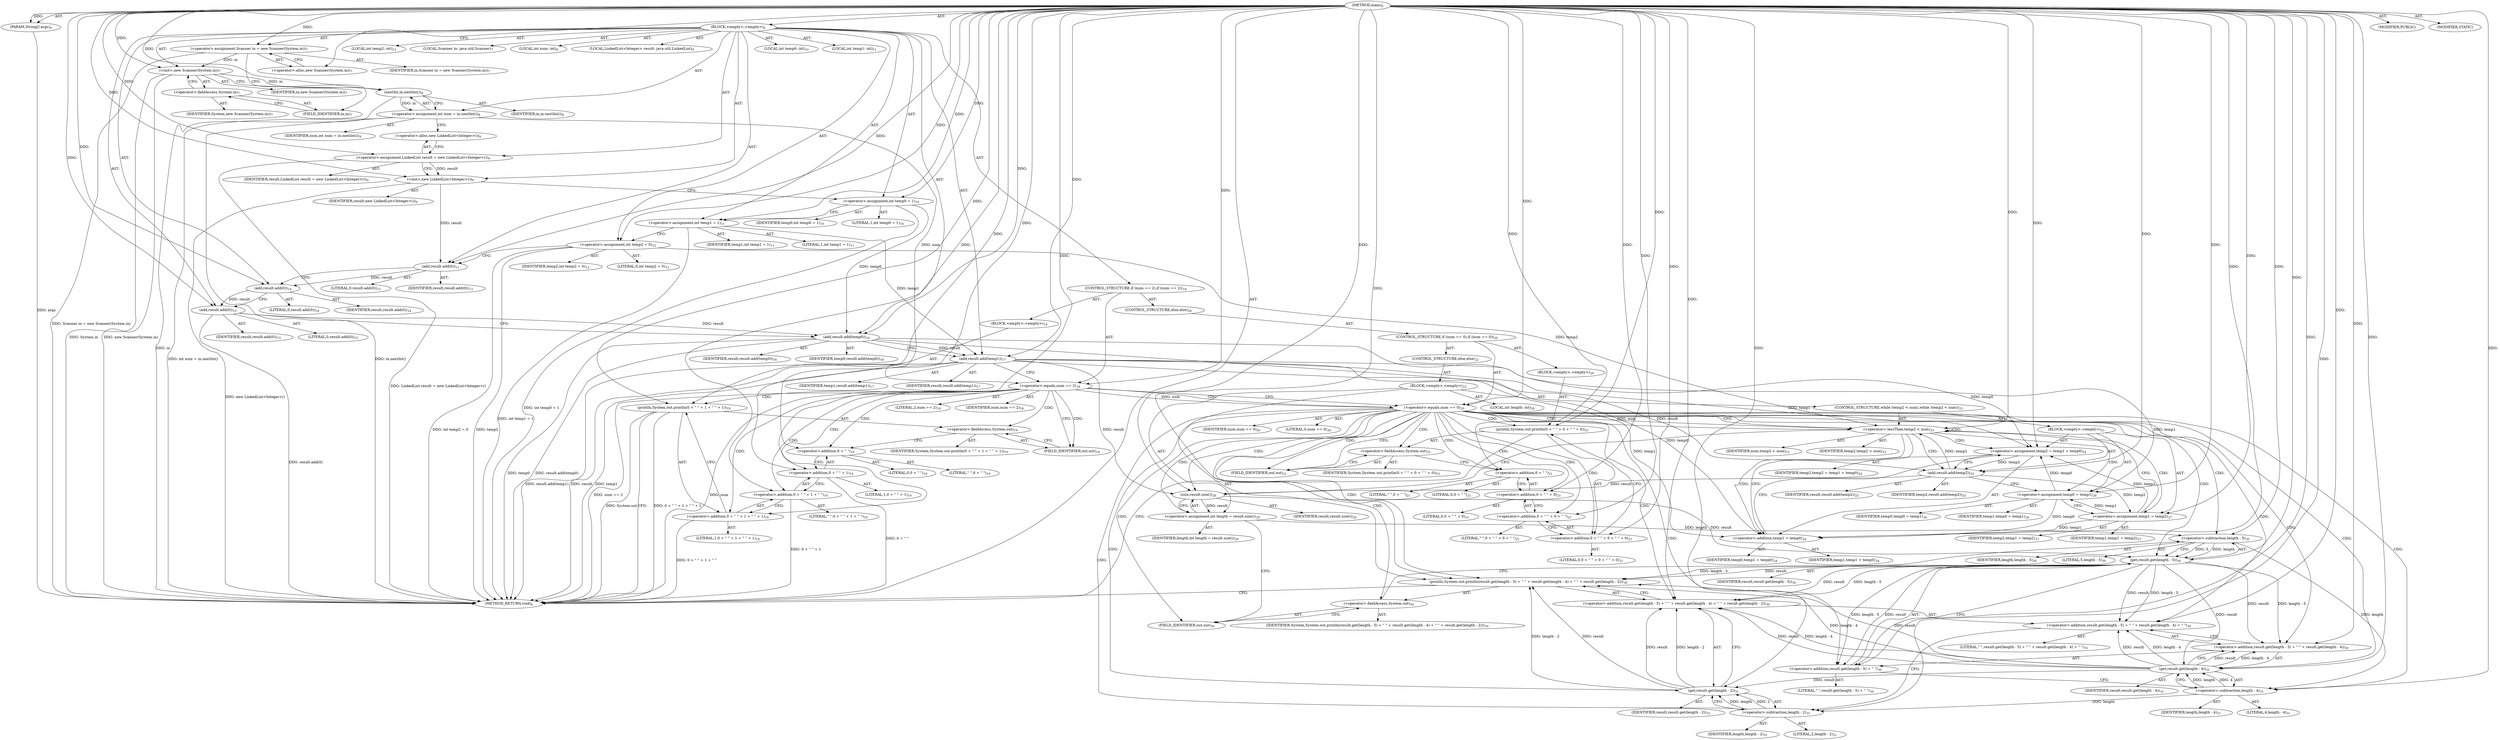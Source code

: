 digraph "main" {  
"21" [label = <(METHOD,main)<SUB>6</SUB>> ]
"22" [label = <(PARAM,String[] args)<SUB>6</SUB>> ]
"23" [label = <(BLOCK,&lt;empty&gt;,&lt;empty&gt;)<SUB>6</SUB>> ]
"4" [label = <(LOCAL,Scanner in: java.util.Scanner)<SUB>7</SUB>> ]
"24" [label = <(&lt;operator&gt;.assignment,Scanner in = new Scanner(System.in))<SUB>7</SUB>> ]
"25" [label = <(IDENTIFIER,in,Scanner in = new Scanner(System.in))<SUB>7</SUB>> ]
"26" [label = <(&lt;operator&gt;.alloc,new Scanner(System.in))<SUB>7</SUB>> ]
"27" [label = <(&lt;init&gt;,new Scanner(System.in))<SUB>7</SUB>> ]
"3" [label = <(IDENTIFIER,in,new Scanner(System.in))<SUB>7</SUB>> ]
"28" [label = <(&lt;operator&gt;.fieldAccess,System.in)<SUB>7</SUB>> ]
"29" [label = <(IDENTIFIER,System,new Scanner(System.in))<SUB>7</SUB>> ]
"30" [label = <(FIELD_IDENTIFIER,in,in)<SUB>7</SUB>> ]
"31" [label = <(LOCAL,int num: int)<SUB>8</SUB>> ]
"32" [label = <(&lt;operator&gt;.assignment,int num = in.nextInt())<SUB>8</SUB>> ]
"33" [label = <(IDENTIFIER,num,int num = in.nextInt())<SUB>8</SUB>> ]
"34" [label = <(nextInt,in.nextInt())<SUB>8</SUB>> ]
"35" [label = <(IDENTIFIER,in,in.nextInt())<SUB>8</SUB>> ]
"6" [label = <(LOCAL,LinkedList&lt;Integer&gt; result: java.util.LinkedList)<SUB>9</SUB>> ]
"36" [label = <(&lt;operator&gt;.assignment,LinkedList result = new LinkedList&lt;Integer&gt;())<SUB>9</SUB>> ]
"37" [label = <(IDENTIFIER,result,LinkedList result = new LinkedList&lt;Integer&gt;())<SUB>9</SUB>> ]
"38" [label = <(&lt;operator&gt;.alloc,new LinkedList&lt;Integer&gt;())<SUB>9</SUB>> ]
"39" [label = <(&lt;init&gt;,new LinkedList&lt;Integer&gt;())<SUB>9</SUB>> ]
"5" [label = <(IDENTIFIER,result,new LinkedList&lt;Integer&gt;())<SUB>9</SUB>> ]
"40" [label = <(LOCAL,int temp0: int)<SUB>10</SUB>> ]
"41" [label = <(&lt;operator&gt;.assignment,int temp0 = 1)<SUB>10</SUB>> ]
"42" [label = <(IDENTIFIER,temp0,int temp0 = 1)<SUB>10</SUB>> ]
"43" [label = <(LITERAL,1,int temp0 = 1)<SUB>10</SUB>> ]
"44" [label = <(LOCAL,int temp1: int)<SUB>11</SUB>> ]
"45" [label = <(&lt;operator&gt;.assignment,int temp1 = 1)<SUB>11</SUB>> ]
"46" [label = <(IDENTIFIER,temp1,int temp1 = 1)<SUB>11</SUB>> ]
"47" [label = <(LITERAL,1,int temp1 = 1)<SUB>11</SUB>> ]
"48" [label = <(LOCAL,int temp2: int)<SUB>12</SUB>> ]
"49" [label = <(&lt;operator&gt;.assignment,int temp2 = 0)<SUB>12</SUB>> ]
"50" [label = <(IDENTIFIER,temp2,int temp2 = 0)<SUB>12</SUB>> ]
"51" [label = <(LITERAL,0,int temp2 = 0)<SUB>12</SUB>> ]
"52" [label = <(add,result.add(0))<SUB>13</SUB>> ]
"53" [label = <(IDENTIFIER,result,result.add(0))<SUB>13</SUB>> ]
"54" [label = <(LITERAL,0,result.add(0))<SUB>13</SUB>> ]
"55" [label = <(add,result.add(0))<SUB>14</SUB>> ]
"56" [label = <(IDENTIFIER,result,result.add(0))<SUB>14</SUB>> ]
"57" [label = <(LITERAL,0,result.add(0))<SUB>14</SUB>> ]
"58" [label = <(add,result.add(0))<SUB>15</SUB>> ]
"59" [label = <(IDENTIFIER,result,result.add(0))<SUB>15</SUB>> ]
"60" [label = <(LITERAL,0,result.add(0))<SUB>15</SUB>> ]
"61" [label = <(add,result.add(temp0))<SUB>16</SUB>> ]
"62" [label = <(IDENTIFIER,result,result.add(temp0))<SUB>16</SUB>> ]
"63" [label = <(IDENTIFIER,temp0,result.add(temp0))<SUB>16</SUB>> ]
"64" [label = <(add,result.add(temp1))<SUB>17</SUB>> ]
"65" [label = <(IDENTIFIER,result,result.add(temp1))<SUB>17</SUB>> ]
"66" [label = <(IDENTIFIER,temp1,result.add(temp1))<SUB>17</SUB>> ]
"67" [label = <(CONTROL_STRUCTURE,if (num == 2),if (num == 2))<SUB>18</SUB>> ]
"68" [label = <(&lt;operator&gt;.equals,num == 2)<SUB>18</SUB>> ]
"69" [label = <(IDENTIFIER,num,num == 2)<SUB>18</SUB>> ]
"70" [label = <(LITERAL,2,num == 2)<SUB>18</SUB>> ]
"71" [label = <(BLOCK,&lt;empty&gt;,&lt;empty&gt;)<SUB>18</SUB>> ]
"72" [label = <(println,System.out.println(0 + &quot; &quot; + 1 + &quot; &quot; + 1))<SUB>19</SUB>> ]
"73" [label = <(&lt;operator&gt;.fieldAccess,System.out)<SUB>19</SUB>> ]
"74" [label = <(IDENTIFIER,System,System.out.println(0 + &quot; &quot; + 1 + &quot; &quot; + 1))<SUB>19</SUB>> ]
"75" [label = <(FIELD_IDENTIFIER,out,out)<SUB>19</SUB>> ]
"76" [label = <(&lt;operator&gt;.addition,0 + &quot; &quot; + 1 + &quot; &quot; + 1)<SUB>19</SUB>> ]
"77" [label = <(&lt;operator&gt;.addition,0 + &quot; &quot; + 1 + &quot; &quot;)<SUB>19</SUB>> ]
"78" [label = <(&lt;operator&gt;.addition,0 + &quot; &quot; + 1)<SUB>19</SUB>> ]
"79" [label = <(&lt;operator&gt;.addition,0 + &quot; &quot;)<SUB>19</SUB>> ]
"80" [label = <(LITERAL,0,0 + &quot; &quot;)<SUB>19</SUB>> ]
"81" [label = <(LITERAL,&quot; &quot;,0 + &quot; &quot;)<SUB>19</SUB>> ]
"82" [label = <(LITERAL,1,0 + &quot; &quot; + 1)<SUB>19</SUB>> ]
"83" [label = <(LITERAL,&quot; &quot;,0 + &quot; &quot; + 1 + &quot; &quot;)<SUB>19</SUB>> ]
"84" [label = <(LITERAL,1,0 + &quot; &quot; + 1 + &quot; &quot; + 1)<SUB>19</SUB>> ]
"85" [label = <(CONTROL_STRUCTURE,else,else)<SUB>20</SUB>> ]
"86" [label = <(CONTROL_STRUCTURE,if (num == 0),if (num == 0))<SUB>20</SUB>> ]
"87" [label = <(&lt;operator&gt;.equals,num == 0)<SUB>20</SUB>> ]
"88" [label = <(IDENTIFIER,num,num == 0)<SUB>20</SUB>> ]
"89" [label = <(LITERAL,0,num == 0)<SUB>20</SUB>> ]
"90" [label = <(BLOCK,&lt;empty&gt;,&lt;empty&gt;)<SUB>20</SUB>> ]
"91" [label = <(println,System.out.println(0 + &quot; &quot; + 0 + &quot; &quot; + 0))<SUB>21</SUB>> ]
"92" [label = <(&lt;operator&gt;.fieldAccess,System.out)<SUB>21</SUB>> ]
"93" [label = <(IDENTIFIER,System,System.out.println(0 + &quot; &quot; + 0 + &quot; &quot; + 0))<SUB>21</SUB>> ]
"94" [label = <(FIELD_IDENTIFIER,out,out)<SUB>21</SUB>> ]
"95" [label = <(&lt;operator&gt;.addition,0 + &quot; &quot; + 0 + &quot; &quot; + 0)<SUB>21</SUB>> ]
"96" [label = <(&lt;operator&gt;.addition,0 + &quot; &quot; + 0 + &quot; &quot;)<SUB>21</SUB>> ]
"97" [label = <(&lt;operator&gt;.addition,0 + &quot; &quot; + 0)<SUB>21</SUB>> ]
"98" [label = <(&lt;operator&gt;.addition,0 + &quot; &quot;)<SUB>21</SUB>> ]
"99" [label = <(LITERAL,0,0 + &quot; &quot;)<SUB>21</SUB>> ]
"100" [label = <(LITERAL,&quot; &quot;,0 + &quot; &quot;)<SUB>21</SUB>> ]
"101" [label = <(LITERAL,0,0 + &quot; &quot; + 0)<SUB>21</SUB>> ]
"102" [label = <(LITERAL,&quot; &quot;,0 + &quot; &quot; + 0 + &quot; &quot;)<SUB>21</SUB>> ]
"103" [label = <(LITERAL,0,0 + &quot; &quot; + 0 + &quot; &quot; + 0)<SUB>21</SUB>> ]
"104" [label = <(CONTROL_STRUCTURE,else,else)<SUB>22</SUB>> ]
"105" [label = <(BLOCK,&lt;empty&gt;,&lt;empty&gt;)<SUB>22</SUB>> ]
"106" [label = <(CONTROL_STRUCTURE,while (temp2 &lt; num),while (temp2 &lt; num))<SUB>23</SUB>> ]
"107" [label = <(&lt;operator&gt;.lessThan,temp2 &lt; num)<SUB>23</SUB>> ]
"108" [label = <(IDENTIFIER,temp2,temp2 &lt; num)<SUB>23</SUB>> ]
"109" [label = <(IDENTIFIER,num,temp2 &lt; num)<SUB>23</SUB>> ]
"110" [label = <(BLOCK,&lt;empty&gt;,&lt;empty&gt;)<SUB>23</SUB>> ]
"111" [label = <(&lt;operator&gt;.assignment,temp2 = temp1 + temp0)<SUB>24</SUB>> ]
"112" [label = <(IDENTIFIER,temp2,temp2 = temp1 + temp0)<SUB>24</SUB>> ]
"113" [label = <(&lt;operator&gt;.addition,temp1 + temp0)<SUB>24</SUB>> ]
"114" [label = <(IDENTIFIER,temp1,temp1 + temp0)<SUB>24</SUB>> ]
"115" [label = <(IDENTIFIER,temp0,temp1 + temp0)<SUB>24</SUB>> ]
"116" [label = <(add,result.add(temp2))<SUB>25</SUB>> ]
"117" [label = <(IDENTIFIER,result,result.add(temp2))<SUB>25</SUB>> ]
"118" [label = <(IDENTIFIER,temp2,result.add(temp2))<SUB>25</SUB>> ]
"119" [label = <(&lt;operator&gt;.assignment,temp0 = temp1)<SUB>26</SUB>> ]
"120" [label = <(IDENTIFIER,temp0,temp0 = temp1)<SUB>26</SUB>> ]
"121" [label = <(IDENTIFIER,temp1,temp0 = temp1)<SUB>26</SUB>> ]
"122" [label = <(&lt;operator&gt;.assignment,temp1 = temp2)<SUB>27</SUB>> ]
"123" [label = <(IDENTIFIER,temp1,temp1 = temp2)<SUB>27</SUB>> ]
"124" [label = <(IDENTIFIER,temp2,temp1 = temp2)<SUB>27</SUB>> ]
"125" [label = <(LOCAL,int length: int)<SUB>29</SUB>> ]
"126" [label = <(&lt;operator&gt;.assignment,int length = result.size())<SUB>29</SUB>> ]
"127" [label = <(IDENTIFIER,length,int length = result.size())<SUB>29</SUB>> ]
"128" [label = <(size,result.size())<SUB>29</SUB>> ]
"129" [label = <(IDENTIFIER,result,result.size())<SUB>29</SUB>> ]
"130" [label = <(println,System.out.println(result.get(length - 5) + &quot; &quot; + result.get(length - 4) + &quot; &quot; + result.get(length - 2)))<SUB>30</SUB>> ]
"131" [label = <(&lt;operator&gt;.fieldAccess,System.out)<SUB>30</SUB>> ]
"132" [label = <(IDENTIFIER,System,System.out.println(result.get(length - 5) + &quot; &quot; + result.get(length - 4) + &quot; &quot; + result.get(length - 2)))<SUB>30</SUB>> ]
"133" [label = <(FIELD_IDENTIFIER,out,out)<SUB>30</SUB>> ]
"134" [label = <(&lt;operator&gt;.addition,result.get(length - 5) + &quot; &quot; + result.get(length - 4) + &quot; &quot; + result.get(length - 2))<SUB>30</SUB>> ]
"135" [label = <(&lt;operator&gt;.addition,result.get(length - 5) + &quot; &quot; + result.get(length - 4) + &quot; &quot;)<SUB>30</SUB>> ]
"136" [label = <(&lt;operator&gt;.addition,result.get(length - 5) + &quot; &quot; + result.get(length - 4))<SUB>30</SUB>> ]
"137" [label = <(&lt;operator&gt;.addition,result.get(length - 5) + &quot; &quot;)<SUB>30</SUB>> ]
"138" [label = <(get,result.get(length - 5))<SUB>30</SUB>> ]
"139" [label = <(IDENTIFIER,result,result.get(length - 5))<SUB>30</SUB>> ]
"140" [label = <(&lt;operator&gt;.subtraction,length - 5)<SUB>30</SUB>> ]
"141" [label = <(IDENTIFIER,length,length - 5)<SUB>30</SUB>> ]
"142" [label = <(LITERAL,5,length - 5)<SUB>30</SUB>> ]
"143" [label = <(LITERAL,&quot; &quot;,result.get(length - 5) + &quot; &quot;)<SUB>30</SUB>> ]
"144" [label = <(get,result.get(length - 4))<SUB>31</SUB>> ]
"145" [label = <(IDENTIFIER,result,result.get(length - 4))<SUB>31</SUB>> ]
"146" [label = <(&lt;operator&gt;.subtraction,length - 4)<SUB>31</SUB>> ]
"147" [label = <(IDENTIFIER,length,length - 4)<SUB>31</SUB>> ]
"148" [label = <(LITERAL,4,length - 4)<SUB>31</SUB>> ]
"149" [label = <(LITERAL,&quot; &quot;,result.get(length - 5) + &quot; &quot; + result.get(length - 4) + &quot; &quot;)<SUB>31</SUB>> ]
"150" [label = <(get,result.get(length - 2))<SUB>31</SUB>> ]
"151" [label = <(IDENTIFIER,result,result.get(length - 2))<SUB>31</SUB>> ]
"152" [label = <(&lt;operator&gt;.subtraction,length - 2)<SUB>31</SUB>> ]
"153" [label = <(IDENTIFIER,length,length - 2)<SUB>31</SUB>> ]
"154" [label = <(LITERAL,2,length - 2)<SUB>31</SUB>> ]
"155" [label = <(MODIFIER,PUBLIC)> ]
"156" [label = <(MODIFIER,STATIC)> ]
"157" [label = <(METHOD_RETURN,void)<SUB>6</SUB>> ]
  "21" -> "22"  [ label = "AST: "] 
  "21" -> "23"  [ label = "AST: "] 
  "21" -> "155"  [ label = "AST: "] 
  "21" -> "156"  [ label = "AST: "] 
  "21" -> "157"  [ label = "AST: "] 
  "23" -> "4"  [ label = "AST: "] 
  "23" -> "24"  [ label = "AST: "] 
  "23" -> "27"  [ label = "AST: "] 
  "23" -> "31"  [ label = "AST: "] 
  "23" -> "32"  [ label = "AST: "] 
  "23" -> "6"  [ label = "AST: "] 
  "23" -> "36"  [ label = "AST: "] 
  "23" -> "39"  [ label = "AST: "] 
  "23" -> "40"  [ label = "AST: "] 
  "23" -> "41"  [ label = "AST: "] 
  "23" -> "44"  [ label = "AST: "] 
  "23" -> "45"  [ label = "AST: "] 
  "23" -> "48"  [ label = "AST: "] 
  "23" -> "49"  [ label = "AST: "] 
  "23" -> "52"  [ label = "AST: "] 
  "23" -> "55"  [ label = "AST: "] 
  "23" -> "58"  [ label = "AST: "] 
  "23" -> "61"  [ label = "AST: "] 
  "23" -> "64"  [ label = "AST: "] 
  "23" -> "67"  [ label = "AST: "] 
  "24" -> "25"  [ label = "AST: "] 
  "24" -> "26"  [ label = "AST: "] 
  "27" -> "3"  [ label = "AST: "] 
  "27" -> "28"  [ label = "AST: "] 
  "28" -> "29"  [ label = "AST: "] 
  "28" -> "30"  [ label = "AST: "] 
  "32" -> "33"  [ label = "AST: "] 
  "32" -> "34"  [ label = "AST: "] 
  "34" -> "35"  [ label = "AST: "] 
  "36" -> "37"  [ label = "AST: "] 
  "36" -> "38"  [ label = "AST: "] 
  "39" -> "5"  [ label = "AST: "] 
  "41" -> "42"  [ label = "AST: "] 
  "41" -> "43"  [ label = "AST: "] 
  "45" -> "46"  [ label = "AST: "] 
  "45" -> "47"  [ label = "AST: "] 
  "49" -> "50"  [ label = "AST: "] 
  "49" -> "51"  [ label = "AST: "] 
  "52" -> "53"  [ label = "AST: "] 
  "52" -> "54"  [ label = "AST: "] 
  "55" -> "56"  [ label = "AST: "] 
  "55" -> "57"  [ label = "AST: "] 
  "58" -> "59"  [ label = "AST: "] 
  "58" -> "60"  [ label = "AST: "] 
  "61" -> "62"  [ label = "AST: "] 
  "61" -> "63"  [ label = "AST: "] 
  "64" -> "65"  [ label = "AST: "] 
  "64" -> "66"  [ label = "AST: "] 
  "67" -> "68"  [ label = "AST: "] 
  "67" -> "71"  [ label = "AST: "] 
  "67" -> "85"  [ label = "AST: "] 
  "68" -> "69"  [ label = "AST: "] 
  "68" -> "70"  [ label = "AST: "] 
  "71" -> "72"  [ label = "AST: "] 
  "72" -> "73"  [ label = "AST: "] 
  "72" -> "76"  [ label = "AST: "] 
  "73" -> "74"  [ label = "AST: "] 
  "73" -> "75"  [ label = "AST: "] 
  "76" -> "77"  [ label = "AST: "] 
  "76" -> "84"  [ label = "AST: "] 
  "77" -> "78"  [ label = "AST: "] 
  "77" -> "83"  [ label = "AST: "] 
  "78" -> "79"  [ label = "AST: "] 
  "78" -> "82"  [ label = "AST: "] 
  "79" -> "80"  [ label = "AST: "] 
  "79" -> "81"  [ label = "AST: "] 
  "85" -> "86"  [ label = "AST: "] 
  "86" -> "87"  [ label = "AST: "] 
  "86" -> "90"  [ label = "AST: "] 
  "86" -> "104"  [ label = "AST: "] 
  "87" -> "88"  [ label = "AST: "] 
  "87" -> "89"  [ label = "AST: "] 
  "90" -> "91"  [ label = "AST: "] 
  "91" -> "92"  [ label = "AST: "] 
  "91" -> "95"  [ label = "AST: "] 
  "92" -> "93"  [ label = "AST: "] 
  "92" -> "94"  [ label = "AST: "] 
  "95" -> "96"  [ label = "AST: "] 
  "95" -> "103"  [ label = "AST: "] 
  "96" -> "97"  [ label = "AST: "] 
  "96" -> "102"  [ label = "AST: "] 
  "97" -> "98"  [ label = "AST: "] 
  "97" -> "101"  [ label = "AST: "] 
  "98" -> "99"  [ label = "AST: "] 
  "98" -> "100"  [ label = "AST: "] 
  "104" -> "105"  [ label = "AST: "] 
  "105" -> "106"  [ label = "AST: "] 
  "105" -> "125"  [ label = "AST: "] 
  "105" -> "126"  [ label = "AST: "] 
  "105" -> "130"  [ label = "AST: "] 
  "106" -> "107"  [ label = "AST: "] 
  "106" -> "110"  [ label = "AST: "] 
  "107" -> "108"  [ label = "AST: "] 
  "107" -> "109"  [ label = "AST: "] 
  "110" -> "111"  [ label = "AST: "] 
  "110" -> "116"  [ label = "AST: "] 
  "110" -> "119"  [ label = "AST: "] 
  "110" -> "122"  [ label = "AST: "] 
  "111" -> "112"  [ label = "AST: "] 
  "111" -> "113"  [ label = "AST: "] 
  "113" -> "114"  [ label = "AST: "] 
  "113" -> "115"  [ label = "AST: "] 
  "116" -> "117"  [ label = "AST: "] 
  "116" -> "118"  [ label = "AST: "] 
  "119" -> "120"  [ label = "AST: "] 
  "119" -> "121"  [ label = "AST: "] 
  "122" -> "123"  [ label = "AST: "] 
  "122" -> "124"  [ label = "AST: "] 
  "126" -> "127"  [ label = "AST: "] 
  "126" -> "128"  [ label = "AST: "] 
  "128" -> "129"  [ label = "AST: "] 
  "130" -> "131"  [ label = "AST: "] 
  "130" -> "134"  [ label = "AST: "] 
  "131" -> "132"  [ label = "AST: "] 
  "131" -> "133"  [ label = "AST: "] 
  "134" -> "135"  [ label = "AST: "] 
  "134" -> "150"  [ label = "AST: "] 
  "135" -> "136"  [ label = "AST: "] 
  "135" -> "149"  [ label = "AST: "] 
  "136" -> "137"  [ label = "AST: "] 
  "136" -> "144"  [ label = "AST: "] 
  "137" -> "138"  [ label = "AST: "] 
  "137" -> "143"  [ label = "AST: "] 
  "138" -> "139"  [ label = "AST: "] 
  "138" -> "140"  [ label = "AST: "] 
  "140" -> "141"  [ label = "AST: "] 
  "140" -> "142"  [ label = "AST: "] 
  "144" -> "145"  [ label = "AST: "] 
  "144" -> "146"  [ label = "AST: "] 
  "146" -> "147"  [ label = "AST: "] 
  "146" -> "148"  [ label = "AST: "] 
  "150" -> "151"  [ label = "AST: "] 
  "150" -> "152"  [ label = "AST: "] 
  "152" -> "153"  [ label = "AST: "] 
  "152" -> "154"  [ label = "AST: "] 
  "24" -> "30"  [ label = "CFG: "] 
  "27" -> "34"  [ label = "CFG: "] 
  "32" -> "38"  [ label = "CFG: "] 
  "36" -> "39"  [ label = "CFG: "] 
  "39" -> "41"  [ label = "CFG: "] 
  "41" -> "45"  [ label = "CFG: "] 
  "45" -> "49"  [ label = "CFG: "] 
  "49" -> "52"  [ label = "CFG: "] 
  "52" -> "55"  [ label = "CFG: "] 
  "55" -> "58"  [ label = "CFG: "] 
  "58" -> "61"  [ label = "CFG: "] 
  "61" -> "64"  [ label = "CFG: "] 
  "64" -> "68"  [ label = "CFG: "] 
  "26" -> "24"  [ label = "CFG: "] 
  "28" -> "27"  [ label = "CFG: "] 
  "34" -> "32"  [ label = "CFG: "] 
  "38" -> "36"  [ label = "CFG: "] 
  "68" -> "75"  [ label = "CFG: "] 
  "68" -> "87"  [ label = "CFG: "] 
  "30" -> "28"  [ label = "CFG: "] 
  "72" -> "157"  [ label = "CFG: "] 
  "73" -> "79"  [ label = "CFG: "] 
  "76" -> "72"  [ label = "CFG: "] 
  "87" -> "94"  [ label = "CFG: "] 
  "87" -> "107"  [ label = "CFG: "] 
  "75" -> "73"  [ label = "CFG: "] 
  "77" -> "76"  [ label = "CFG: "] 
  "91" -> "157"  [ label = "CFG: "] 
  "78" -> "77"  [ label = "CFG: "] 
  "92" -> "98"  [ label = "CFG: "] 
  "95" -> "91"  [ label = "CFG: "] 
  "126" -> "133"  [ label = "CFG: "] 
  "130" -> "157"  [ label = "CFG: "] 
  "79" -> "78"  [ label = "CFG: "] 
  "94" -> "92"  [ label = "CFG: "] 
  "96" -> "95"  [ label = "CFG: "] 
  "107" -> "113"  [ label = "CFG: "] 
  "107" -> "128"  [ label = "CFG: "] 
  "128" -> "126"  [ label = "CFG: "] 
  "131" -> "140"  [ label = "CFG: "] 
  "134" -> "130"  [ label = "CFG: "] 
  "97" -> "96"  [ label = "CFG: "] 
  "111" -> "116"  [ label = "CFG: "] 
  "116" -> "119"  [ label = "CFG: "] 
  "119" -> "122"  [ label = "CFG: "] 
  "122" -> "107"  [ label = "CFG: "] 
  "133" -> "131"  [ label = "CFG: "] 
  "135" -> "152"  [ label = "CFG: "] 
  "150" -> "134"  [ label = "CFG: "] 
  "98" -> "97"  [ label = "CFG: "] 
  "113" -> "111"  [ label = "CFG: "] 
  "136" -> "135"  [ label = "CFG: "] 
  "152" -> "150"  [ label = "CFG: "] 
  "137" -> "146"  [ label = "CFG: "] 
  "144" -> "136"  [ label = "CFG: "] 
  "138" -> "137"  [ label = "CFG: "] 
  "146" -> "144"  [ label = "CFG: "] 
  "140" -> "138"  [ label = "CFG: "] 
  "21" -> "26"  [ label = "CFG: "] 
  "22" -> "157"  [ label = "DDG: args"] 
  "24" -> "157"  [ label = "DDG: Scanner in = new Scanner(System.in)"] 
  "27" -> "157"  [ label = "DDG: System.in"] 
  "27" -> "157"  [ label = "DDG: new Scanner(System.in)"] 
  "34" -> "157"  [ label = "DDG: in"] 
  "32" -> "157"  [ label = "DDG: in.nextInt()"] 
  "32" -> "157"  [ label = "DDG: int num = in.nextInt()"] 
  "36" -> "157"  [ label = "DDG: LinkedList result = new LinkedList&lt;Integer&gt;()"] 
  "39" -> "157"  [ label = "DDG: new LinkedList&lt;Integer&gt;()"] 
  "41" -> "157"  [ label = "DDG: int temp0 = 1"] 
  "45" -> "157"  [ label = "DDG: int temp1 = 1"] 
  "49" -> "157"  [ label = "DDG: temp2"] 
  "49" -> "157"  [ label = "DDG: int temp2 = 0"] 
  "58" -> "157"  [ label = "DDG: result.add(0)"] 
  "61" -> "157"  [ label = "DDG: temp0"] 
  "61" -> "157"  [ label = "DDG: result.add(temp0)"] 
  "64" -> "157"  [ label = "DDG: result"] 
  "64" -> "157"  [ label = "DDG: temp1"] 
  "64" -> "157"  [ label = "DDG: result.add(temp1)"] 
  "68" -> "157"  [ label = "DDG: num"] 
  "68" -> "157"  [ label = "DDG: num == 2"] 
  "72" -> "157"  [ label = "DDG: System.out"] 
  "78" -> "157"  [ label = "DDG: 0 + &quot; &quot;"] 
  "77" -> "157"  [ label = "DDG: 0 + &quot; &quot; + 1"] 
  "76" -> "157"  [ label = "DDG: 0 + &quot; &quot; + 1 + &quot; &quot;"] 
  "72" -> "157"  [ label = "DDG: 0 + &quot; &quot; + 1 + &quot; &quot; + 1"] 
  "21" -> "22"  [ label = "DDG: "] 
  "21" -> "24"  [ label = "DDG: "] 
  "34" -> "32"  [ label = "DDG: in"] 
  "21" -> "36"  [ label = "DDG: "] 
  "21" -> "41"  [ label = "DDG: "] 
  "21" -> "45"  [ label = "DDG: "] 
  "21" -> "49"  [ label = "DDG: "] 
  "24" -> "27"  [ label = "DDG: in"] 
  "21" -> "27"  [ label = "DDG: "] 
  "36" -> "39"  [ label = "DDG: result"] 
  "21" -> "39"  [ label = "DDG: "] 
  "39" -> "52"  [ label = "DDG: result"] 
  "21" -> "52"  [ label = "DDG: "] 
  "52" -> "55"  [ label = "DDG: result"] 
  "21" -> "55"  [ label = "DDG: "] 
  "55" -> "58"  [ label = "DDG: result"] 
  "21" -> "58"  [ label = "DDG: "] 
  "58" -> "61"  [ label = "DDG: result"] 
  "21" -> "61"  [ label = "DDG: "] 
  "41" -> "61"  [ label = "DDG: temp0"] 
  "61" -> "64"  [ label = "DDG: result"] 
  "21" -> "64"  [ label = "DDG: "] 
  "45" -> "64"  [ label = "DDG: temp1"] 
  "27" -> "34"  [ label = "DDG: in"] 
  "21" -> "34"  [ label = "DDG: "] 
  "32" -> "68"  [ label = "DDG: num"] 
  "21" -> "68"  [ label = "DDG: "] 
  "21" -> "72"  [ label = "DDG: "] 
  "21" -> "76"  [ label = "DDG: "] 
  "68" -> "87"  [ label = "DDG: num"] 
  "21" -> "87"  [ label = "DDG: "] 
  "21" -> "77"  [ label = "DDG: "] 
  "21" -> "91"  [ label = "DDG: "] 
  "128" -> "126"  [ label = "DDG: result"] 
  "21" -> "78"  [ label = "DDG: "] 
  "21" -> "95"  [ label = "DDG: "] 
  "138" -> "130"  [ label = "DDG: result"] 
  "138" -> "130"  [ label = "DDG: length - 5"] 
  "21" -> "130"  [ label = "DDG: "] 
  "144" -> "130"  [ label = "DDG: result"] 
  "144" -> "130"  [ label = "DDG: length - 4"] 
  "150" -> "130"  [ label = "DDG: result"] 
  "150" -> "130"  [ label = "DDG: length - 2"] 
  "21" -> "79"  [ label = "DDG: "] 
  "21" -> "96"  [ label = "DDG: "] 
  "49" -> "107"  [ label = "DDG: temp2"] 
  "21" -> "107"  [ label = "DDG: "] 
  "116" -> "107"  [ label = "DDG: temp2"] 
  "87" -> "107"  [ label = "DDG: num"] 
  "64" -> "111"  [ label = "DDG: temp1"] 
  "122" -> "111"  [ label = "DDG: temp1"] 
  "21" -> "111"  [ label = "DDG: "] 
  "61" -> "111"  [ label = "DDG: temp0"] 
  "119" -> "111"  [ label = "DDG: temp0"] 
  "21" -> "119"  [ label = "DDG: "] 
  "64" -> "119"  [ label = "DDG: temp1"] 
  "122" -> "119"  [ label = "DDG: temp1"] 
  "116" -> "122"  [ label = "DDG: temp2"] 
  "21" -> "122"  [ label = "DDG: "] 
  "64" -> "128"  [ label = "DDG: result"] 
  "116" -> "128"  [ label = "DDG: result"] 
  "21" -> "128"  [ label = "DDG: "] 
  "138" -> "134"  [ label = "DDG: result"] 
  "138" -> "134"  [ label = "DDG: length - 5"] 
  "21" -> "134"  [ label = "DDG: "] 
  "144" -> "134"  [ label = "DDG: result"] 
  "144" -> "134"  [ label = "DDG: length - 4"] 
  "150" -> "134"  [ label = "DDG: result"] 
  "150" -> "134"  [ label = "DDG: length - 2"] 
  "21" -> "97"  [ label = "DDG: "] 
  "64" -> "116"  [ label = "DDG: result"] 
  "21" -> "116"  [ label = "DDG: "] 
  "111" -> "116"  [ label = "DDG: temp2"] 
  "138" -> "135"  [ label = "DDG: result"] 
  "138" -> "135"  [ label = "DDG: length - 5"] 
  "21" -> "135"  [ label = "DDG: "] 
  "144" -> "135"  [ label = "DDG: result"] 
  "144" -> "135"  [ label = "DDG: length - 4"] 
  "144" -> "150"  [ label = "DDG: result"] 
  "21" -> "150"  [ label = "DDG: "] 
  "152" -> "150"  [ label = "DDG: length"] 
  "152" -> "150"  [ label = "DDG: 2"] 
  "21" -> "98"  [ label = "DDG: "] 
  "64" -> "113"  [ label = "DDG: temp1"] 
  "122" -> "113"  [ label = "DDG: temp1"] 
  "21" -> "113"  [ label = "DDG: "] 
  "61" -> "113"  [ label = "DDG: temp0"] 
  "119" -> "113"  [ label = "DDG: temp0"] 
  "138" -> "136"  [ label = "DDG: result"] 
  "138" -> "136"  [ label = "DDG: length - 5"] 
  "21" -> "136"  [ label = "DDG: "] 
  "144" -> "136"  [ label = "DDG: result"] 
  "144" -> "136"  [ label = "DDG: length - 4"] 
  "146" -> "152"  [ label = "DDG: length"] 
  "21" -> "152"  [ label = "DDG: "] 
  "138" -> "137"  [ label = "DDG: result"] 
  "138" -> "137"  [ label = "DDG: length - 5"] 
  "21" -> "137"  [ label = "DDG: "] 
  "138" -> "144"  [ label = "DDG: result"] 
  "21" -> "144"  [ label = "DDG: "] 
  "146" -> "144"  [ label = "DDG: length"] 
  "146" -> "144"  [ label = "DDG: 4"] 
  "128" -> "138"  [ label = "DDG: result"] 
  "21" -> "138"  [ label = "DDG: "] 
  "140" -> "138"  [ label = "DDG: length"] 
  "140" -> "138"  [ label = "DDG: 5"] 
  "140" -> "146"  [ label = "DDG: length"] 
  "21" -> "146"  [ label = "DDG: "] 
  "126" -> "140"  [ label = "DDG: length"] 
  "21" -> "140"  [ label = "DDG: "] 
  "68" -> "73"  [ label = "CDG: "] 
  "68" -> "77"  [ label = "CDG: "] 
  "68" -> "75"  [ label = "CDG: "] 
  "68" -> "72"  [ label = "CDG: "] 
  "68" -> "76"  [ label = "CDG: "] 
  "68" -> "87"  [ label = "CDG: "] 
  "68" -> "79"  [ label = "CDG: "] 
  "68" -> "78"  [ label = "CDG: "] 
  "87" -> "107"  [ label = "CDG: "] 
  "87" -> "94"  [ label = "CDG: "] 
  "87" -> "96"  [ label = "CDG: "] 
  "87" -> "98"  [ label = "CDG: "] 
  "87" -> "136"  [ label = "CDG: "] 
  "87" -> "146"  [ label = "CDG: "] 
  "87" -> "128"  [ label = "CDG: "] 
  "87" -> "131"  [ label = "CDG: "] 
  "87" -> "150"  [ label = "CDG: "] 
  "87" -> "95"  [ label = "CDG: "] 
  "87" -> "92"  [ label = "CDG: "] 
  "87" -> "144"  [ label = "CDG: "] 
  "87" -> "97"  [ label = "CDG: "] 
  "87" -> "91"  [ label = "CDG: "] 
  "87" -> "134"  [ label = "CDG: "] 
  "87" -> "138"  [ label = "CDG: "] 
  "87" -> "140"  [ label = "CDG: "] 
  "87" -> "126"  [ label = "CDG: "] 
  "87" -> "137"  [ label = "CDG: "] 
  "87" -> "152"  [ label = "CDG: "] 
  "87" -> "130"  [ label = "CDG: "] 
  "87" -> "135"  [ label = "CDG: "] 
  "87" -> "133"  [ label = "CDG: "] 
  "107" -> "107"  [ label = "CDG: "] 
  "107" -> "113"  [ label = "CDG: "] 
  "107" -> "116"  [ label = "CDG: "] 
  "107" -> "122"  [ label = "CDG: "] 
  "107" -> "119"  [ label = "CDG: "] 
  "107" -> "111"  [ label = "CDG: "] 
}
